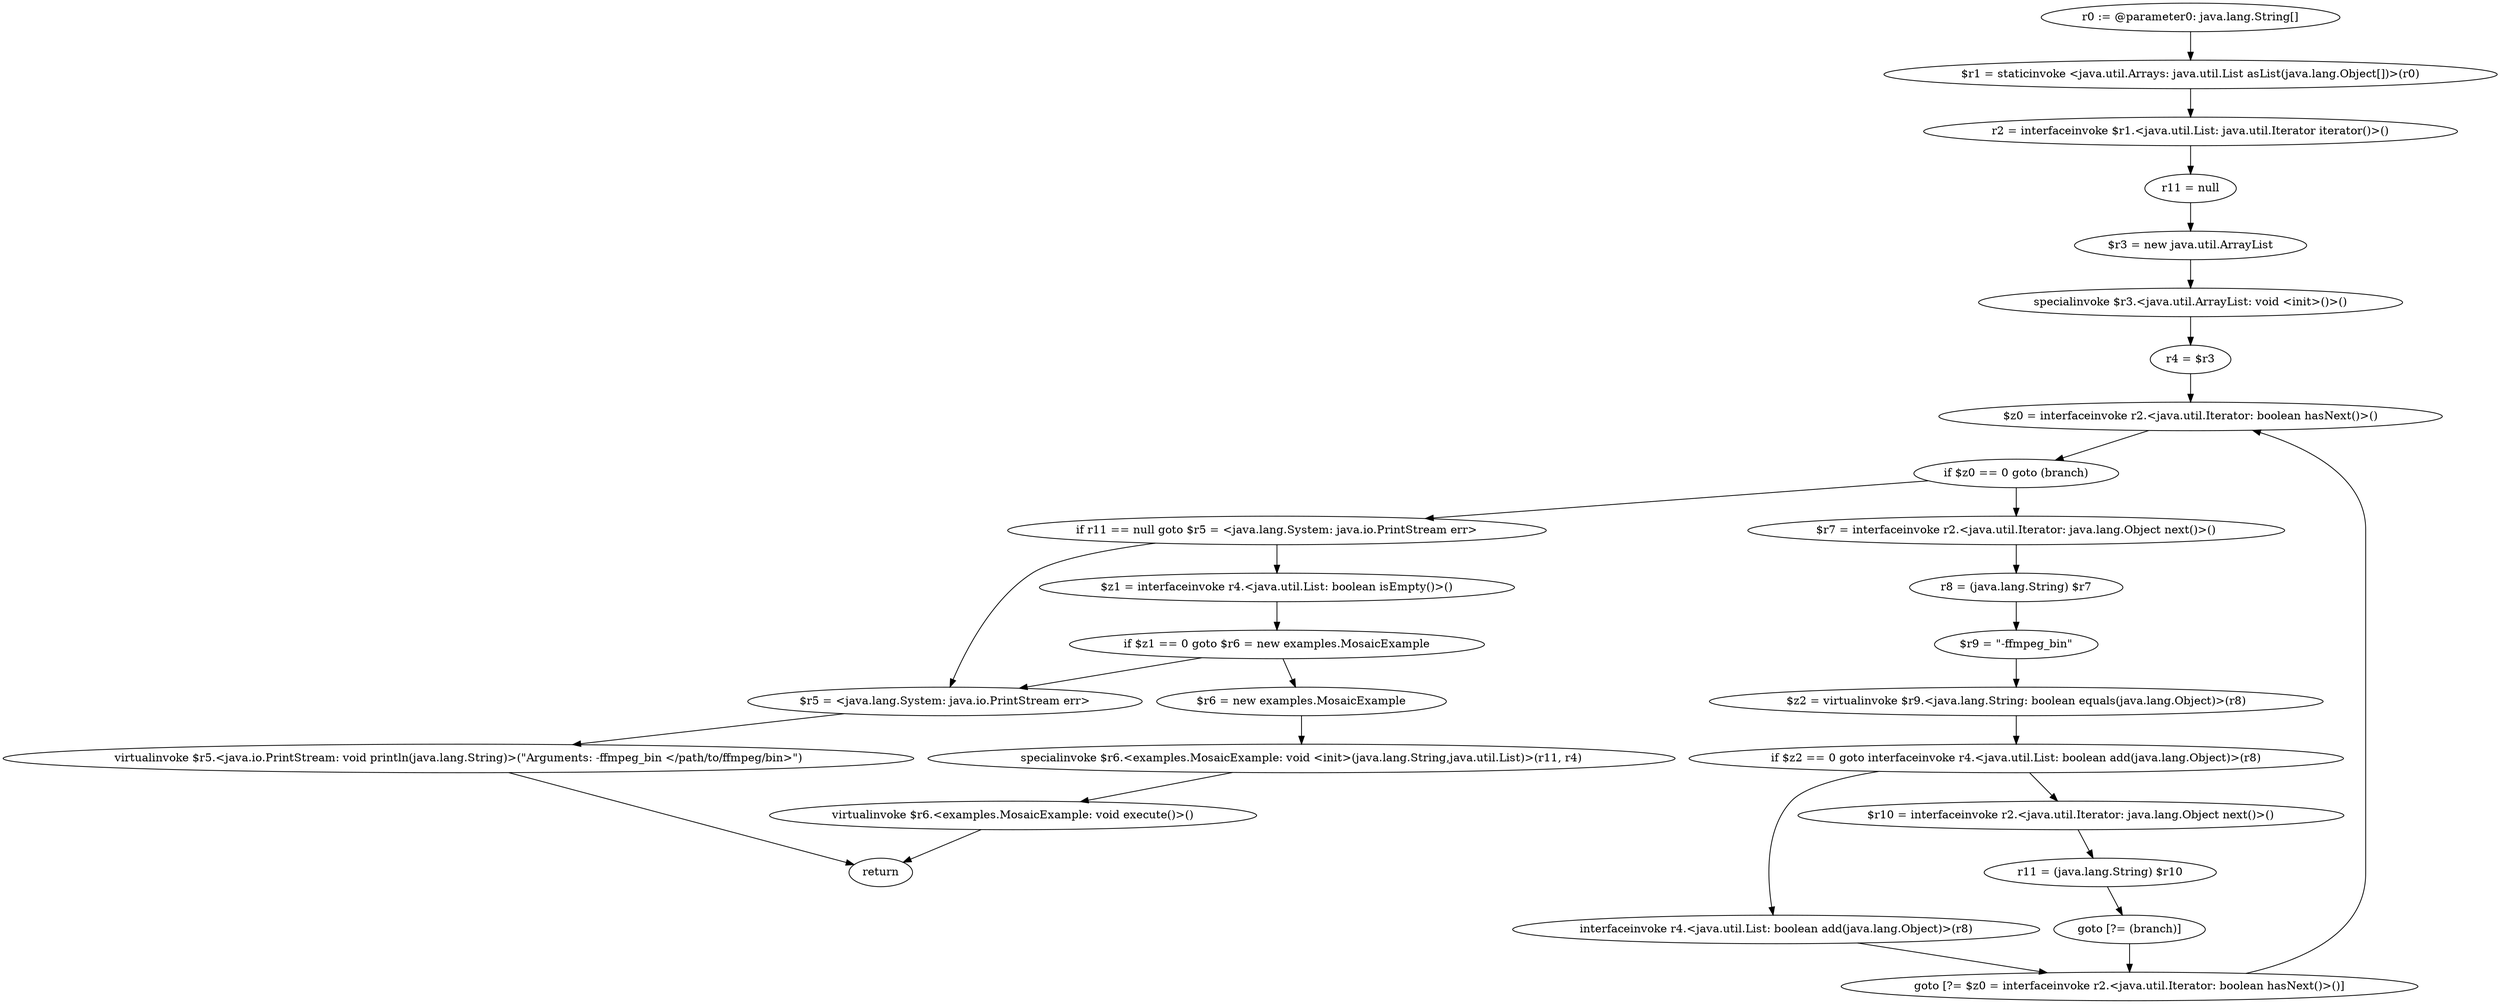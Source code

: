 digraph "unitGraph" {
    "r0 := @parameter0: java.lang.String[]"
    "$r1 = staticinvoke <java.util.Arrays: java.util.List asList(java.lang.Object[])>(r0)"
    "r2 = interfaceinvoke $r1.<java.util.List: java.util.Iterator iterator()>()"
    "r11 = null"
    "$r3 = new java.util.ArrayList"
    "specialinvoke $r3.<java.util.ArrayList: void <init>()>()"
    "r4 = $r3"
    "$z0 = interfaceinvoke r2.<java.util.Iterator: boolean hasNext()>()"
    "if $z0 == 0 goto (branch)"
    "$r7 = interfaceinvoke r2.<java.util.Iterator: java.lang.Object next()>()"
    "r8 = (java.lang.String) $r7"
    "$r9 = \"-ffmpeg_bin\""
    "$z2 = virtualinvoke $r9.<java.lang.String: boolean equals(java.lang.Object)>(r8)"
    "if $z2 == 0 goto interfaceinvoke r4.<java.util.List: boolean add(java.lang.Object)>(r8)"
    "$r10 = interfaceinvoke r2.<java.util.Iterator: java.lang.Object next()>()"
    "r11 = (java.lang.String) $r10"
    "goto [?= (branch)]"
    "interfaceinvoke r4.<java.util.List: boolean add(java.lang.Object)>(r8)"
    "goto [?= $z0 = interfaceinvoke r2.<java.util.Iterator: boolean hasNext()>()]"
    "if r11 == null goto $r5 = <java.lang.System: java.io.PrintStream err>"
    "$z1 = interfaceinvoke r4.<java.util.List: boolean isEmpty()>()"
    "if $z1 == 0 goto $r6 = new examples.MosaicExample"
    "$r5 = <java.lang.System: java.io.PrintStream err>"
    "virtualinvoke $r5.<java.io.PrintStream: void println(java.lang.String)>(\"Arguments: -ffmpeg_bin </path/to/ffmpeg/bin>\")"
    "return"
    "$r6 = new examples.MosaicExample"
    "specialinvoke $r6.<examples.MosaicExample: void <init>(java.lang.String,java.util.List)>(r11, r4)"
    "virtualinvoke $r6.<examples.MosaicExample: void execute()>()"
    "r0 := @parameter0: java.lang.String[]"->"$r1 = staticinvoke <java.util.Arrays: java.util.List asList(java.lang.Object[])>(r0)";
    "$r1 = staticinvoke <java.util.Arrays: java.util.List asList(java.lang.Object[])>(r0)"->"r2 = interfaceinvoke $r1.<java.util.List: java.util.Iterator iterator()>()";
    "r2 = interfaceinvoke $r1.<java.util.List: java.util.Iterator iterator()>()"->"r11 = null";
    "r11 = null"->"$r3 = new java.util.ArrayList";
    "$r3 = new java.util.ArrayList"->"specialinvoke $r3.<java.util.ArrayList: void <init>()>()";
    "specialinvoke $r3.<java.util.ArrayList: void <init>()>()"->"r4 = $r3";
    "r4 = $r3"->"$z0 = interfaceinvoke r2.<java.util.Iterator: boolean hasNext()>()";
    "$z0 = interfaceinvoke r2.<java.util.Iterator: boolean hasNext()>()"->"if $z0 == 0 goto (branch)";
    "if $z0 == 0 goto (branch)"->"$r7 = interfaceinvoke r2.<java.util.Iterator: java.lang.Object next()>()";
    "if $z0 == 0 goto (branch)"->"if r11 == null goto $r5 = <java.lang.System: java.io.PrintStream err>";
    "$r7 = interfaceinvoke r2.<java.util.Iterator: java.lang.Object next()>()"->"r8 = (java.lang.String) $r7";
    "r8 = (java.lang.String) $r7"->"$r9 = \"-ffmpeg_bin\"";
    "$r9 = \"-ffmpeg_bin\""->"$z2 = virtualinvoke $r9.<java.lang.String: boolean equals(java.lang.Object)>(r8)";
    "$z2 = virtualinvoke $r9.<java.lang.String: boolean equals(java.lang.Object)>(r8)"->"if $z2 == 0 goto interfaceinvoke r4.<java.util.List: boolean add(java.lang.Object)>(r8)";
    "if $z2 == 0 goto interfaceinvoke r4.<java.util.List: boolean add(java.lang.Object)>(r8)"->"$r10 = interfaceinvoke r2.<java.util.Iterator: java.lang.Object next()>()";
    "if $z2 == 0 goto interfaceinvoke r4.<java.util.List: boolean add(java.lang.Object)>(r8)"->"interfaceinvoke r4.<java.util.List: boolean add(java.lang.Object)>(r8)";
    "$r10 = interfaceinvoke r2.<java.util.Iterator: java.lang.Object next()>()"->"r11 = (java.lang.String) $r10";
    "r11 = (java.lang.String) $r10"->"goto [?= (branch)]";
    "goto [?= (branch)]"->"goto [?= $z0 = interfaceinvoke r2.<java.util.Iterator: boolean hasNext()>()]";
    "interfaceinvoke r4.<java.util.List: boolean add(java.lang.Object)>(r8)"->"goto [?= $z0 = interfaceinvoke r2.<java.util.Iterator: boolean hasNext()>()]";
    "goto [?= $z0 = interfaceinvoke r2.<java.util.Iterator: boolean hasNext()>()]"->"$z0 = interfaceinvoke r2.<java.util.Iterator: boolean hasNext()>()";
    "if r11 == null goto $r5 = <java.lang.System: java.io.PrintStream err>"->"$z1 = interfaceinvoke r4.<java.util.List: boolean isEmpty()>()";
    "if r11 == null goto $r5 = <java.lang.System: java.io.PrintStream err>"->"$r5 = <java.lang.System: java.io.PrintStream err>";
    "$z1 = interfaceinvoke r4.<java.util.List: boolean isEmpty()>()"->"if $z1 == 0 goto $r6 = new examples.MosaicExample";
    "if $z1 == 0 goto $r6 = new examples.MosaicExample"->"$r5 = <java.lang.System: java.io.PrintStream err>";
    "if $z1 == 0 goto $r6 = new examples.MosaicExample"->"$r6 = new examples.MosaicExample";
    "$r5 = <java.lang.System: java.io.PrintStream err>"->"virtualinvoke $r5.<java.io.PrintStream: void println(java.lang.String)>(\"Arguments: -ffmpeg_bin </path/to/ffmpeg/bin>\")";
    "virtualinvoke $r5.<java.io.PrintStream: void println(java.lang.String)>(\"Arguments: -ffmpeg_bin </path/to/ffmpeg/bin>\")"->"return";
    "$r6 = new examples.MosaicExample"->"specialinvoke $r6.<examples.MosaicExample: void <init>(java.lang.String,java.util.List)>(r11, r4)";
    "specialinvoke $r6.<examples.MosaicExample: void <init>(java.lang.String,java.util.List)>(r11, r4)"->"virtualinvoke $r6.<examples.MosaicExample: void execute()>()";
    "virtualinvoke $r6.<examples.MosaicExample: void execute()>()"->"return";
}
